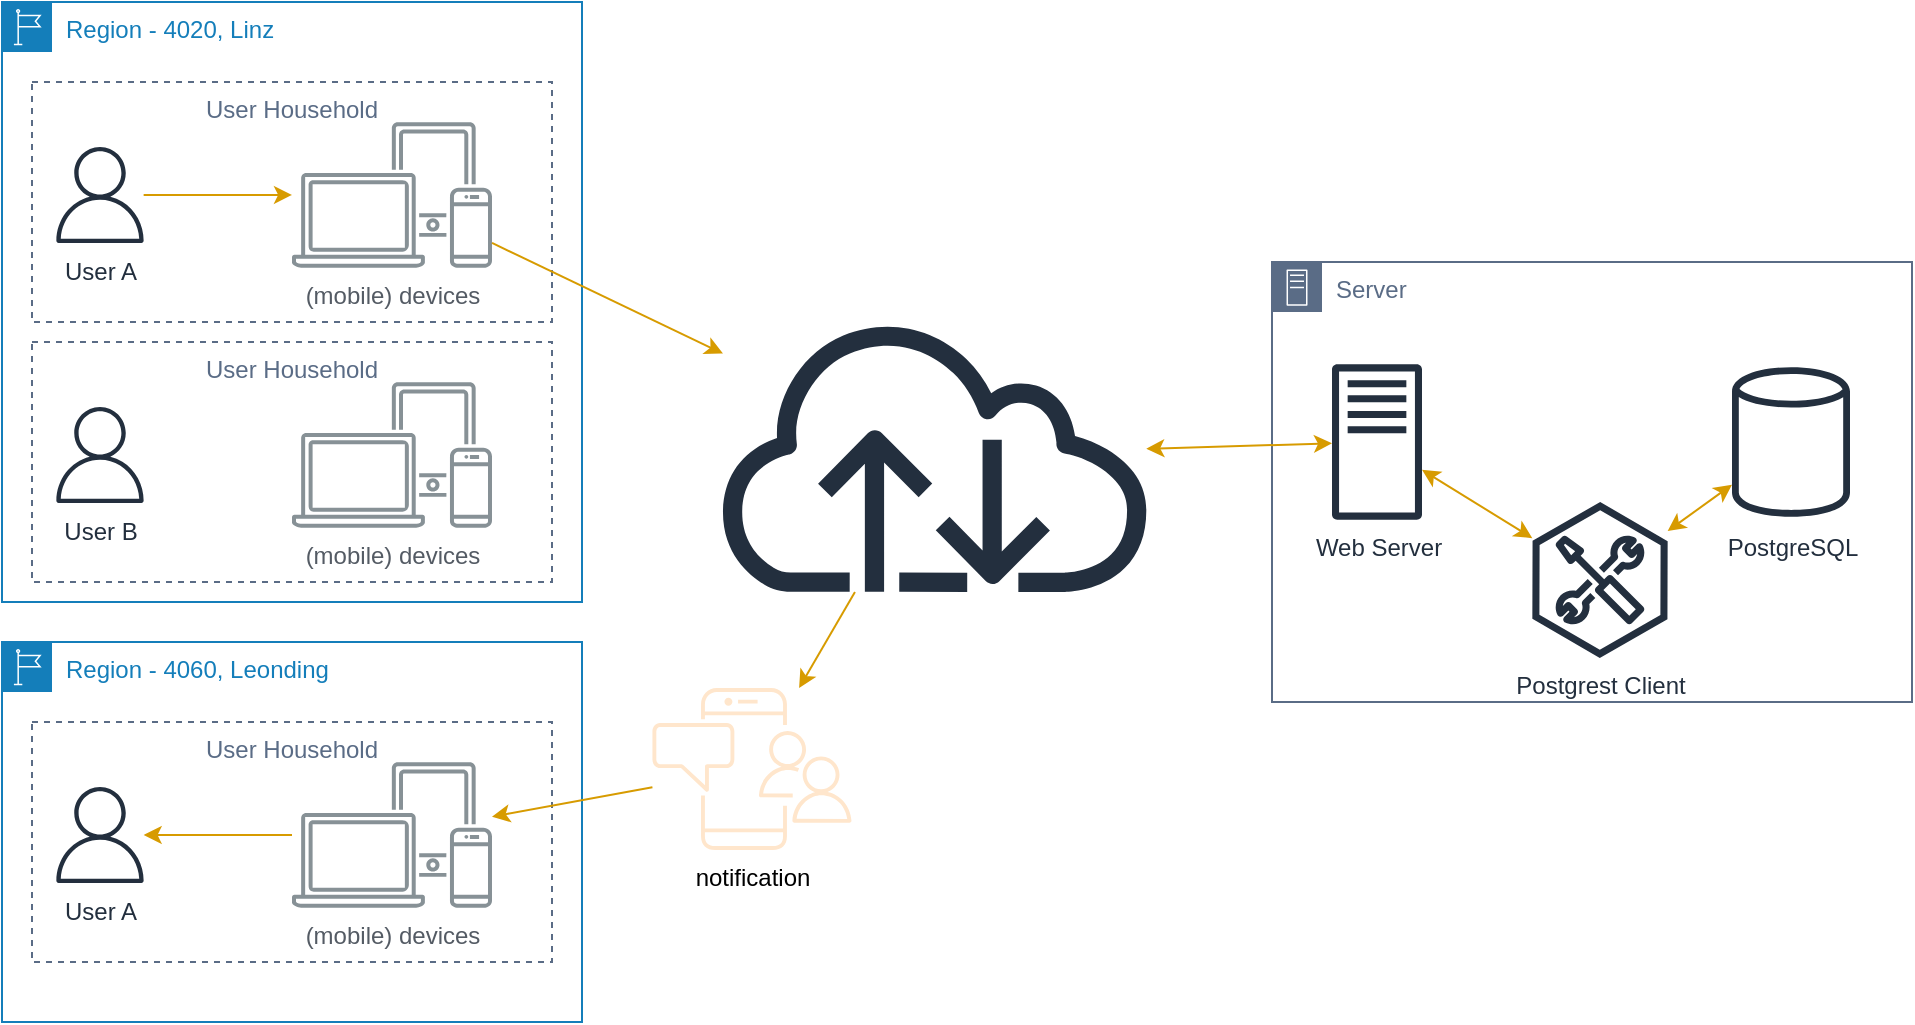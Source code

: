<mxfile version="13.3.9" type="device"><diagram id="l8hXMBHkgcEJcSW0mbfh" name="Page-1"><mxGraphModel dx="1422" dy="822" grid="1" gridSize="10" guides="1" tooltips="1" connect="1" arrows="1" fold="1" page="1" pageScale="1" pageWidth="1169" pageHeight="827" math="0" shadow="0"><root><mxCell id="0"/><mxCell id="1" parent="0"/><mxCell id="CAPDq7uV__BxMRvXps6q-25" value="Region - 4060, Leonding" style="points=[[0,0],[0.25,0],[0.5,0],[0.75,0],[1,0],[1,0.25],[1,0.5],[1,0.75],[1,1],[0.75,1],[0.5,1],[0.25,1],[0,1],[0,0.75],[0,0.5],[0,0.25]];outlineConnect=0;gradientColor=none;html=1;whiteSpace=wrap;fontSize=12;fontStyle=0;shape=mxgraph.aws4.group;grIcon=mxgraph.aws4.group_region;strokeColor=#147EBA;fillColor=none;verticalAlign=top;align=left;spacingLeft=30;fontColor=#147EBA;dashed=0;" vertex="1" parent="1"><mxGeometry x="135" y="350" width="290" height="190" as="geometry"/></mxCell><mxCell id="CAPDq7uV__BxMRvXps6q-15" value="Region - 4020, Linz" style="points=[[0,0],[0.25,0],[0.5,0],[0.75,0],[1,0],[1,0.25],[1,0.5],[1,0.75],[1,1],[0.75,1],[0.5,1],[0.25,1],[0,1],[0,0.75],[0,0.5],[0,0.25]];outlineConnect=0;gradientColor=none;html=1;whiteSpace=wrap;fontSize=12;fontStyle=0;shape=mxgraph.aws4.group;grIcon=mxgraph.aws4.group_region;strokeColor=#147EBA;fillColor=none;verticalAlign=top;align=left;spacingLeft=30;fontColor=#147EBA;dashed=0;" vertex="1" parent="1"><mxGeometry x="135" y="30" width="290" height="300" as="geometry"/></mxCell><mxCell id="CAPDq7uV__BxMRvXps6q-16" value="User Household" style="fillColor=none;strokeColor=#5A6C86;dashed=1;verticalAlign=top;fontStyle=0;fontColor=#5A6C86;" vertex="1" parent="1"><mxGeometry x="150" y="70" width="260" height="120" as="geometry"/></mxCell><mxCell id="CAPDq7uV__BxMRvXps6q-17" value="User Household" style="fillColor=none;strokeColor=#5A6C86;dashed=1;verticalAlign=top;fontStyle=0;fontColor=#5A6C86;" vertex="1" parent="1"><mxGeometry x="150" y="200" width="260" height="120" as="geometry"/></mxCell><mxCell id="CAPDq7uV__BxMRvXps6q-19" value="" style="edgeStyle=orthogonalEdgeStyle;rounded=0;orthogonalLoop=1;jettySize=auto;html=1;startArrow=none;startFill=0;fillColor=#ffe6cc;strokeColor=#d79b00;" edge="1" parent="1" source="CAPDq7uV__BxMRvXps6q-1" target="CAPDq7uV__BxMRvXps6q-2"><mxGeometry relative="1" as="geometry"/></mxCell><mxCell id="CAPDq7uV__BxMRvXps6q-1" value="User A" style="outlineConnect=0;fontColor=#232F3E;gradientColor=none;fillColor=#232F3E;strokeColor=none;dashed=0;verticalLabelPosition=bottom;verticalAlign=top;align=center;html=1;fontSize=12;fontStyle=0;aspect=fixed;pointerEvents=1;shape=mxgraph.aws4.user;" vertex="1" parent="1"><mxGeometry x="160" y="102.5" width="48" height="48" as="geometry"/></mxCell><mxCell id="CAPDq7uV__BxMRvXps6q-2" value="(mobile) devices" style="outlineConnect=0;gradientColor=none;fontColor=#545B64;strokeColor=none;fillColor=#879196;dashed=0;verticalLabelPosition=bottom;verticalAlign=top;align=center;html=1;fontSize=12;fontStyle=0;aspect=fixed;shape=mxgraph.aws4.illustration_devices;pointerEvents=1" vertex="1" parent="1"><mxGeometry x="280" y="90" width="100" height="73" as="geometry"/></mxCell><mxCell id="CAPDq7uV__BxMRvXps6q-3" value="" style="outlineConnect=0;fontColor=#232F3E;gradientColor=none;fillColor=#232F3E;strokeColor=none;dashed=0;verticalLabelPosition=bottom;verticalAlign=top;align=center;html=1;fontSize=12;fontStyle=0;aspect=fixed;pointerEvents=1;shape=mxgraph.aws4.internet;" vertex="1" parent="1"><mxGeometry x="490" y="188" width="222.63" height="137" as="geometry"/></mxCell><mxCell id="CAPDq7uV__BxMRvXps6q-10" value="User B" style="outlineConnect=0;fontColor=#232F3E;gradientColor=none;fillColor=#232F3E;strokeColor=none;dashed=0;verticalLabelPosition=bottom;verticalAlign=top;align=center;html=1;fontSize=12;fontStyle=0;aspect=fixed;pointerEvents=1;shape=mxgraph.aws4.user;" vertex="1" parent="1"><mxGeometry x="160" y="232.5" width="48" height="48" as="geometry"/></mxCell><mxCell id="CAPDq7uV__BxMRvXps6q-11" value="(mobile) devices" style="outlineConnect=0;gradientColor=none;fontColor=#545B64;strokeColor=none;fillColor=#879196;dashed=0;verticalLabelPosition=bottom;verticalAlign=top;align=center;html=1;fontSize=12;fontStyle=0;aspect=fixed;shape=mxgraph.aws4.illustration_devices;pointerEvents=1" vertex="1" parent="1"><mxGeometry x="280" y="220" width="100" height="73" as="geometry"/></mxCell><mxCell id="CAPDq7uV__BxMRvXps6q-14" value="Server" style="points=[[0,0],[0.25,0],[0.5,0],[0.75,0],[1,0],[1,0.25],[1,0.5],[1,0.75],[1,1],[0.75,1],[0.5,1],[0.25,1],[0,1],[0,0.75],[0,0.5],[0,0.25]];outlineConnect=0;gradientColor=none;html=1;whiteSpace=wrap;fontSize=12;fontStyle=0;shape=mxgraph.aws4.group;grIcon=mxgraph.aws4.group_on_premise;strokeColor=#5A6C86;fillColor=none;verticalAlign=top;align=left;spacingLeft=30;fontColor=#5A6C86;dashed=0;" vertex="1" parent="1"><mxGeometry x="770" y="160" width="320" height="220" as="geometry"/></mxCell><mxCell id="CAPDq7uV__BxMRvXps6q-21" value="User Household" style="fillColor=none;strokeColor=#5A6C86;dashed=1;verticalAlign=top;fontStyle=0;fontColor=#5A6C86;" vertex="1" parent="1"><mxGeometry x="150" y="390" width="260" height="120" as="geometry"/></mxCell><mxCell id="CAPDq7uV__BxMRvXps6q-22" value="" style="edgeStyle=orthogonalEdgeStyle;rounded=0;orthogonalLoop=1;jettySize=auto;html=1;startArrow=classic;startFill=1;endArrow=none;endFill=0;fillColor=#ffe6cc;strokeColor=#d79b00;" edge="1" parent="1" source="CAPDq7uV__BxMRvXps6q-23" target="CAPDq7uV__BxMRvXps6q-24"><mxGeometry relative="1" as="geometry"/></mxCell><mxCell id="CAPDq7uV__BxMRvXps6q-23" value="User A" style="outlineConnect=0;fontColor=#232F3E;gradientColor=none;fillColor=#232F3E;strokeColor=none;dashed=0;verticalLabelPosition=bottom;verticalAlign=top;align=center;html=1;fontSize=12;fontStyle=0;aspect=fixed;pointerEvents=1;shape=mxgraph.aws4.user;" vertex="1" parent="1"><mxGeometry x="160" y="422.5" width="48" height="48" as="geometry"/></mxCell><mxCell id="CAPDq7uV__BxMRvXps6q-24" value="(mobile) devices" style="outlineConnect=0;gradientColor=none;fontColor=#545B64;strokeColor=none;fillColor=#879196;dashed=0;verticalLabelPosition=bottom;verticalAlign=top;align=center;html=1;fontSize=12;fontStyle=0;aspect=fixed;shape=mxgraph.aws4.illustration_devices;pointerEvents=1" vertex="1" parent="1"><mxGeometry x="280" y="410" width="100" height="73" as="geometry"/></mxCell><mxCell id="CAPDq7uV__BxMRvXps6q-31" value="" style="endArrow=classic;startArrow=none;html=1;fillColor=#ffe6cc;strokeColor=#d79b00;startFill=0;" edge="1" parent="1" source="CAPDq7uV__BxMRvXps6q-2" target="CAPDq7uV__BxMRvXps6q-3"><mxGeometry width="50" height="50" relative="1" as="geometry"><mxPoint x="520" y="440" as="sourcePoint"/><mxPoint x="460" y="100" as="targetPoint"/><Array as="points"/></mxGeometry></mxCell><mxCell id="CAPDq7uV__BxMRvXps6q-33" value="" style="endArrow=classic;startArrow=classic;html=1;fillColor=#ffe6cc;strokeColor=#d79b00;" edge="1" parent="1" source="CAPDq7uV__BxMRvXps6q-35" target="CAPDq7uV__BxMRvXps6q-34"><mxGeometry width="50" height="50" relative="1" as="geometry"><mxPoint x="690" y="420" as="sourcePoint"/><mxPoint x="570" y="360" as="targetPoint"/></mxGeometry></mxCell><mxCell id="CAPDq7uV__BxMRvXps6q-34" value="Web Server" style="outlineConnect=0;fontColor=#232F3E;gradientColor=none;fillColor=#232F3E;strokeColor=none;dashed=0;verticalLabelPosition=bottom;verticalAlign=top;align=center;html=1;fontSize=12;fontStyle=0;aspect=fixed;pointerEvents=1;shape=mxgraph.aws4.traditional_server;" vertex="1" parent="1"><mxGeometry x="800" y="211" width="45" height="78" as="geometry"/></mxCell><mxCell id="CAPDq7uV__BxMRvXps6q-35" value="Postgrest Client" style="outlineConnect=0;fontColor=#232F3E;gradientColor=none;fillColor=#232F3E;strokeColor=none;dashed=0;verticalLabelPosition=bottom;verticalAlign=top;align=center;html=1;fontSize=12;fontStyle=0;aspect=fixed;pointerEvents=1;shape=mxgraph.aws4.external_toolkit;" vertex="1" parent="1"><mxGeometry x="900" y="280" width="68" height="78" as="geometry"/></mxCell><mxCell id="CAPDq7uV__BxMRvXps6q-37" value="PostgreSQL" style="outlineConnect=0;fontColor=#232F3E;gradientColor=none;fillColor=#232F3E;strokeColor=none;dashed=0;verticalLabelPosition=bottom;verticalAlign=top;align=center;html=1;fontSize=12;fontStyle=0;aspect=fixed;pointerEvents=1;shape=mxgraph.aws4.generic_database;" vertex="1" parent="1"><mxGeometry x="1000" y="211" width="59" height="78" as="geometry"/></mxCell><mxCell id="CAPDq7uV__BxMRvXps6q-38" value="" style="endArrow=classic;startArrow=classic;html=1;fillColor=#ffe6cc;strokeColor=#d79b00;" edge="1" parent="1" source="CAPDq7uV__BxMRvXps6q-37" target="CAPDq7uV__BxMRvXps6q-35"><mxGeometry width="50" height="50" relative="1" as="geometry"><mxPoint x="910.212" y="308.091" as="sourcePoint"/><mxPoint x="855" y="273.924" as="targetPoint"/></mxGeometry></mxCell><mxCell id="CAPDq7uV__BxMRvXps6q-40" value="" style="endArrow=classic;startArrow=classic;html=1;fillColor=#ffe6cc;strokeColor=#d79b00;" edge="1" parent="1" source="CAPDq7uV__BxMRvXps6q-3" target="CAPDq7uV__BxMRvXps6q-34"><mxGeometry width="50" height="50" relative="1" as="geometry"><mxPoint x="390" y="266.5" as="sourcePoint"/><mxPoint x="501.698" y="266.5" as="targetPoint"/></mxGeometry></mxCell><mxCell id="CAPDq7uV__BxMRvXps6q-41" value="notification" style="outlineConnect=0;strokeColor=#d79b00;fillColor=#ffe6cc;dashed=0;verticalLabelPosition=bottom;verticalAlign=top;align=center;html=1;fontSize=12;fontStyle=0;aspect=fixed;shape=mxgraph.aws4.illustration_notification;pointerEvents=1" vertex="1" parent="1"><mxGeometry x="460" y="373" width="100" height="81" as="geometry"/></mxCell><mxCell id="CAPDq7uV__BxMRvXps6q-45" value="" style="endArrow=classic;html=1;fillColor=#ffe6cc;strokeColor=#d79b00;" edge="1" parent="1" source="CAPDq7uV__BxMRvXps6q-41" target="CAPDq7uV__BxMRvXps6q-24"><mxGeometry width="50" height="50" relative="1" as="geometry"><mxPoint x="520" y="250" as="sourcePoint"/><mxPoint x="570" y="200" as="targetPoint"/></mxGeometry></mxCell><mxCell id="CAPDq7uV__BxMRvXps6q-46" value="" style="endArrow=classic;html=1;fillColor=#ffe6cc;strokeColor=#d79b00;" edge="1" parent="1" source="CAPDq7uV__BxMRvXps6q-3" target="CAPDq7uV__BxMRvXps6q-41"><mxGeometry width="50" height="50" relative="1" as="geometry"><mxPoint x="520" y="250" as="sourcePoint"/><mxPoint x="570" y="200" as="targetPoint"/></mxGeometry></mxCell></root></mxGraphModel></diagram></mxfile>
